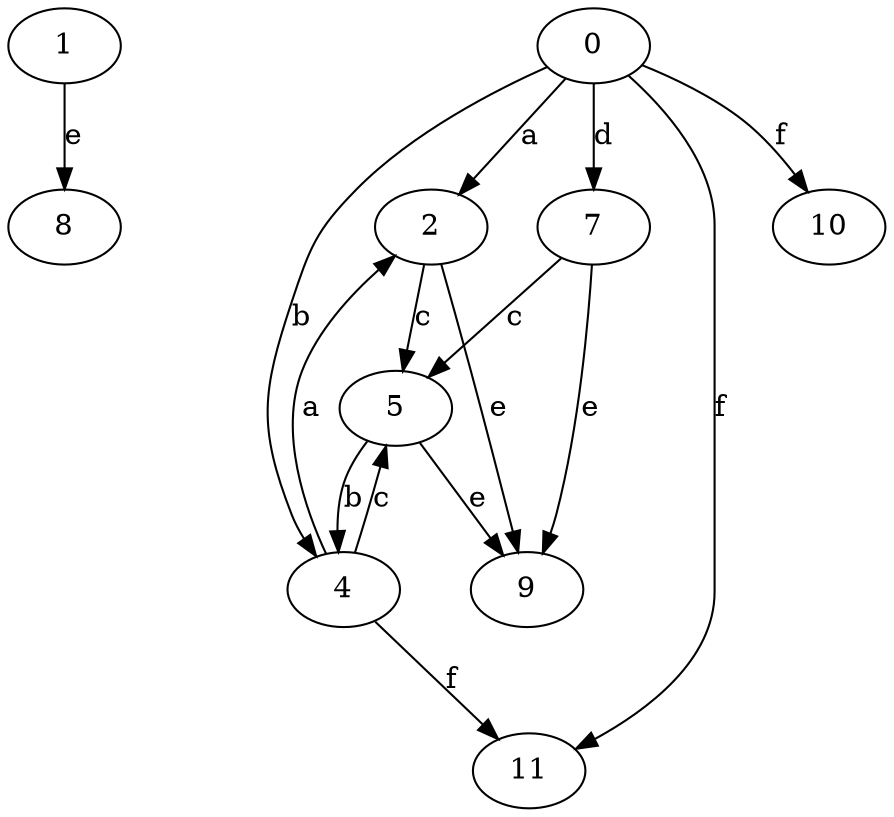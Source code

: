 strict digraph  {
1;
2;
4;
0;
5;
7;
8;
9;
10;
11;
1 -> 8  [label=e];
2 -> 5  [label=c];
2 -> 9  [label=e];
4 -> 2  [label=a];
4 -> 5  [label=c];
4 -> 11  [label=f];
0 -> 2  [label=a];
0 -> 4  [label=b];
0 -> 7  [label=d];
0 -> 10  [label=f];
0 -> 11  [label=f];
5 -> 4  [label=b];
5 -> 9  [label=e];
7 -> 5  [label=c];
7 -> 9  [label=e];
}
